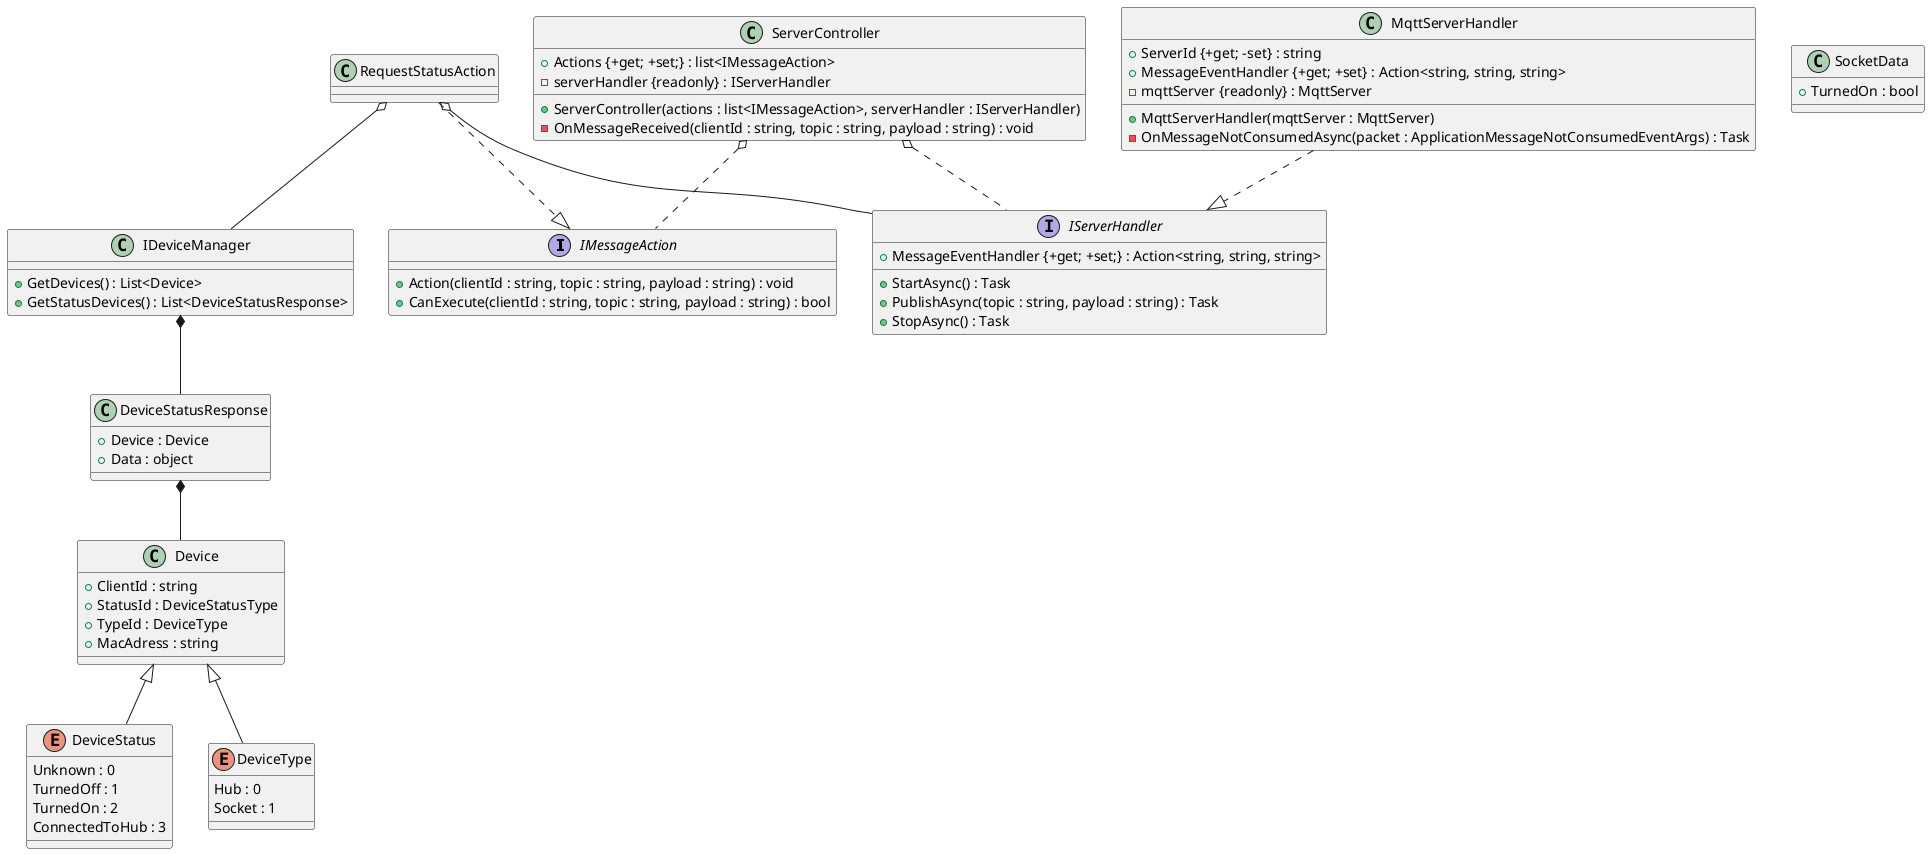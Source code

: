 @startuml XPowerHub

interface IMessageAction {
    +Action(clientId : string, topic : string, payload : string) : void
    +CanExecute(clientId : string, topic : string, payload : string) : bool
}

interface IServerHandler {
    +MessageEventHandler {+get; +set;} : Action<string, string, string>
    +StartAsync() : Task
    +PublishAsync(topic : string, payload : string) : Task
    +StopAsync() : Task
}

class MqttServerHandler {
    +ServerId {+get; -set} : string
    +MessageEventHandler {+get; +set} : Action<string, string, string>
    -mqttServer {readonly} : MqttServer
    +MqttServerHandler(mqttServer : MqttServer)
    -OnMessageNotConsumedAsync(packet : ApplicationMessageNotConsumedEventArgs) : Task
}

class ServerController {
    +Actions {+get; +set;} : list<IMessageAction>
    -serverHandler {readonly} : IServerHandler
    +ServerController(actions : list<IMessageAction>, serverHandler : IServerHandler)
    -OnMessageReceived(clientId : string, topic : string, payload : string) : void
}

class IDeviceManager{
    +GetDevices() : List<Device>
    +GetStatusDevices() : List<DeviceStatusResponse>
}

class RequestStatusAction {

}

class Device{
    +ClientId : string
    +StatusId : DeviceStatusType
    +TypeId : DeviceType
    +MacAdress : string
}
class DeviceStatusResponse{
    +Device : Device
    +Data : object
}
class SocketData{
    +TurnedOn : bool
}
enum DeviceStatus{
    Unknown : 0
    TurnedOff : 1
    TurnedOn : 2
    ConnectedToHub : 3
}

enum DeviceType{
    Hub : 0
    Socket : 1
}

MqttServerHandler ..|> IServerHandler
ServerController o.. IServerHandler
ServerController o.. IMessageAction

RequestStatusAction ..|> IMessageAction
RequestStatusAction o-- IServerHandler
RequestStatusAction o-- IDeviceManager


IDeviceManager *-- DeviceStatusResponse
DeviceStatusResponse *-- Device
Device <|-- DeviceStatus
Device <|-- DeviceType



@enduml